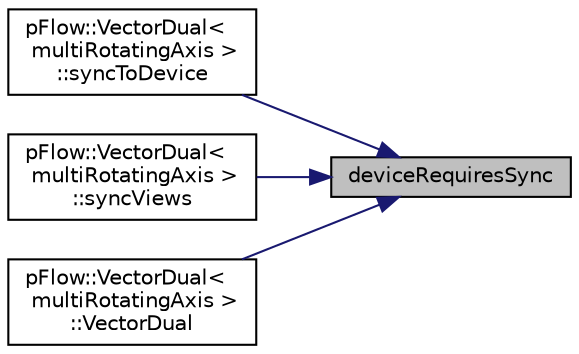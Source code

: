digraph "deviceRequiresSync"
{
 // LATEX_PDF_SIZE
  edge [fontname="Helvetica",fontsize="10",labelfontname="Helvetica",labelfontsize="10"];
  node [fontname="Helvetica",fontsize="10",shape=record];
  rankdir="RL";
  Node1 [label="deviceRequiresSync",height=0.2,width=0.4,color="black", fillcolor="grey75", style="filled", fontcolor="black",tooltip=" "];
  Node1 -> Node2 [dir="back",color="midnightblue",fontsize="10",style="solid",fontname="Helvetica"];
  Node2 [label="pFlow::VectorDual\<\l multiRotatingAxis \>\l::syncToDevice",height=0.2,width=0.4,color="black", fillcolor="white", style="filled",URL="$classpFlow_1_1VectorDual.html#a8d9534a03d0c28450220697694c6732f",tooltip=" "];
  Node1 -> Node3 [dir="back",color="midnightblue",fontsize="10",style="solid",fontname="Helvetica"];
  Node3 [label="pFlow::VectorDual\<\l multiRotatingAxis \>\l::syncViews",height=0.2,width=0.4,color="black", fillcolor="white", style="filled",URL="$classpFlow_1_1VectorDual.html#ac892320cd9efccbc7cc40e4a9ce5837c",tooltip=" "];
  Node1 -> Node4 [dir="back",color="midnightblue",fontsize="10",style="solid",fontname="Helvetica"];
  Node4 [label="pFlow::VectorDual\<\l multiRotatingAxis \>\l::VectorDual",height=0.2,width=0.4,color="black", fillcolor="white", style="filled",URL="$classpFlow_1_1VectorDual.html#ab7f0830b2be8e43e447b0030b53fbfbf",tooltip=" "];
}
